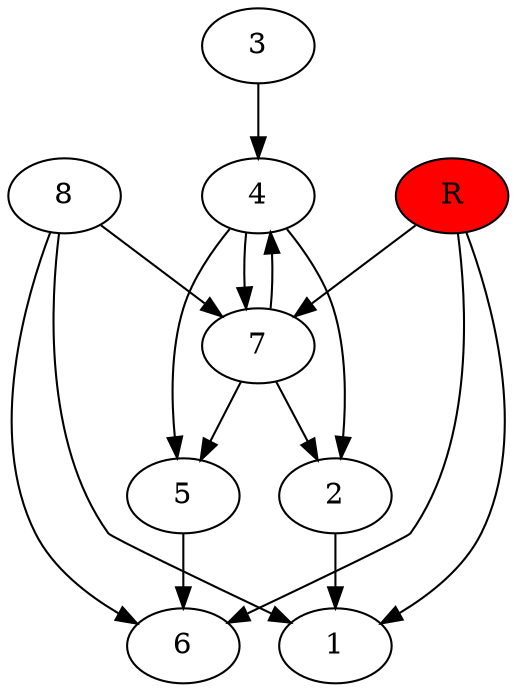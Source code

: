 digraph prb12818 {
	1
	2
	3
	4
	5
	6
	7
	8
	R [fillcolor="#ff0000" style=filled]
	2 -> 1
	3 -> 4
	4 -> 2
	4 -> 5
	4 -> 7
	5 -> 6
	7 -> 2
	7 -> 4
	7 -> 5
	8 -> 1
	8 -> 6
	8 -> 7
	R -> 1
	R -> 6
	R -> 7
}
